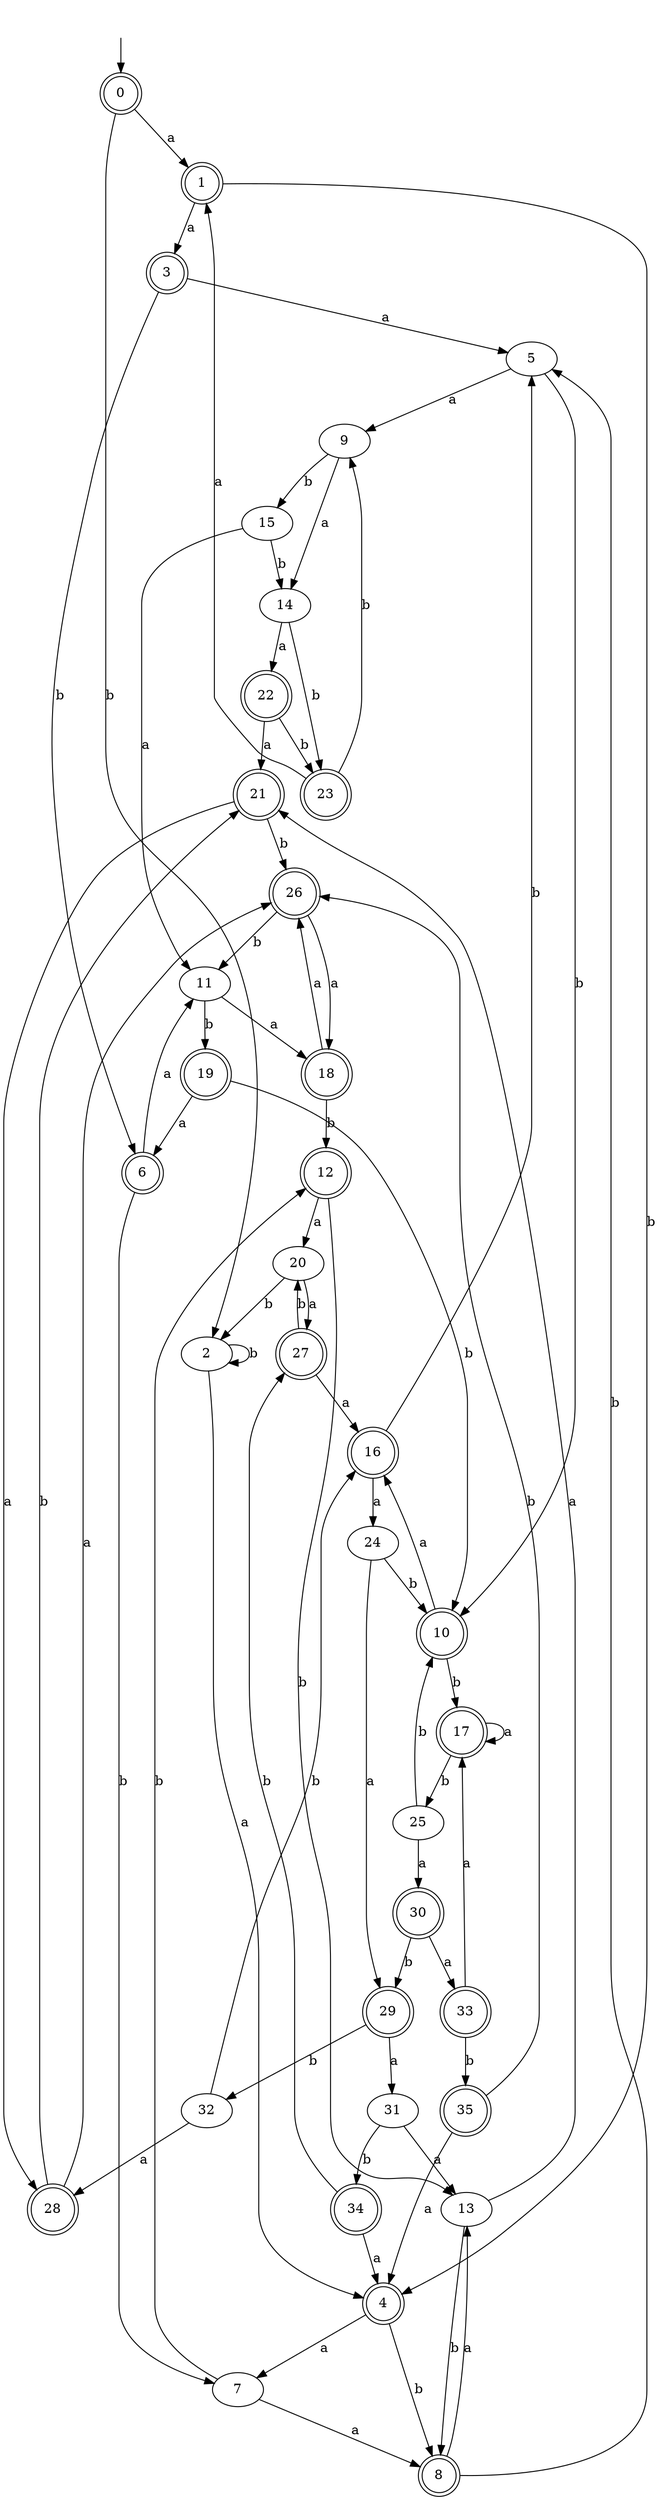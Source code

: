 digraph RandomDFA {
  __start0 [label="", shape=none];
  __start0 -> 0 [label=""];
  0 [shape=circle] [shape=doublecircle]
  0 -> 1 [label="a"]
  0 -> 2 [label="b"]
  1 [shape=doublecircle]
  1 -> 3 [label="a"]
  1 -> 4 [label="b"]
  2
  2 -> 4 [label="a"]
  2 -> 2 [label="b"]
  3 [shape=doublecircle]
  3 -> 5 [label="a"]
  3 -> 6 [label="b"]
  4 [shape=doublecircle]
  4 -> 7 [label="a"]
  4 -> 8 [label="b"]
  5
  5 -> 9 [label="a"]
  5 -> 10 [label="b"]
  6 [shape=doublecircle]
  6 -> 11 [label="a"]
  6 -> 7 [label="b"]
  7
  7 -> 8 [label="a"]
  7 -> 12 [label="b"]
  8 [shape=doublecircle]
  8 -> 13 [label="a"]
  8 -> 5 [label="b"]
  9
  9 -> 14 [label="a"]
  9 -> 15 [label="b"]
  10 [shape=doublecircle]
  10 -> 16 [label="a"]
  10 -> 17 [label="b"]
  11
  11 -> 18 [label="a"]
  11 -> 19 [label="b"]
  12 [shape=doublecircle]
  12 -> 20 [label="a"]
  12 -> 13 [label="b"]
  13
  13 -> 21 [label="a"]
  13 -> 8 [label="b"]
  14
  14 -> 22 [label="a"]
  14 -> 23 [label="b"]
  15
  15 -> 11 [label="a"]
  15 -> 14 [label="b"]
  16 [shape=doublecircle]
  16 -> 24 [label="a"]
  16 -> 5 [label="b"]
  17 [shape=doublecircle]
  17 -> 17 [label="a"]
  17 -> 25 [label="b"]
  18 [shape=doublecircle]
  18 -> 26 [label="a"]
  18 -> 12 [label="b"]
  19 [shape=doublecircle]
  19 -> 6 [label="a"]
  19 -> 10 [label="b"]
  20
  20 -> 27 [label="a"]
  20 -> 2 [label="b"]
  21 [shape=doublecircle]
  21 -> 28 [label="a"]
  21 -> 26 [label="b"]
  22 [shape=doublecircle]
  22 -> 21 [label="a"]
  22 -> 23 [label="b"]
  23 [shape=doublecircle]
  23 -> 1 [label="a"]
  23 -> 9 [label="b"]
  24
  24 -> 29 [label="a"]
  24 -> 10 [label="b"]
  25
  25 -> 30 [label="a"]
  25 -> 10 [label="b"]
  26 [shape=doublecircle]
  26 -> 18 [label="a"]
  26 -> 11 [label="b"]
  27 [shape=doublecircle]
  27 -> 16 [label="a"]
  27 -> 20 [label="b"]
  28 [shape=doublecircle]
  28 -> 26 [label="a"]
  28 -> 21 [label="b"]
  29 [shape=doublecircle]
  29 -> 31 [label="a"]
  29 -> 32 [label="b"]
  30 [shape=doublecircle]
  30 -> 33 [label="a"]
  30 -> 29 [label="b"]
  31
  31 -> 13 [label="a"]
  31 -> 34 [label="b"]
  32
  32 -> 28 [label="a"]
  32 -> 16 [label="b"]
  33 [shape=doublecircle]
  33 -> 17 [label="a"]
  33 -> 35 [label="b"]
  34 [shape=doublecircle]
  34 -> 4 [label="a"]
  34 -> 27 [label="b"]
  35 [shape=doublecircle]
  35 -> 4 [label="a"]
  35 -> 26 [label="b"]
}
